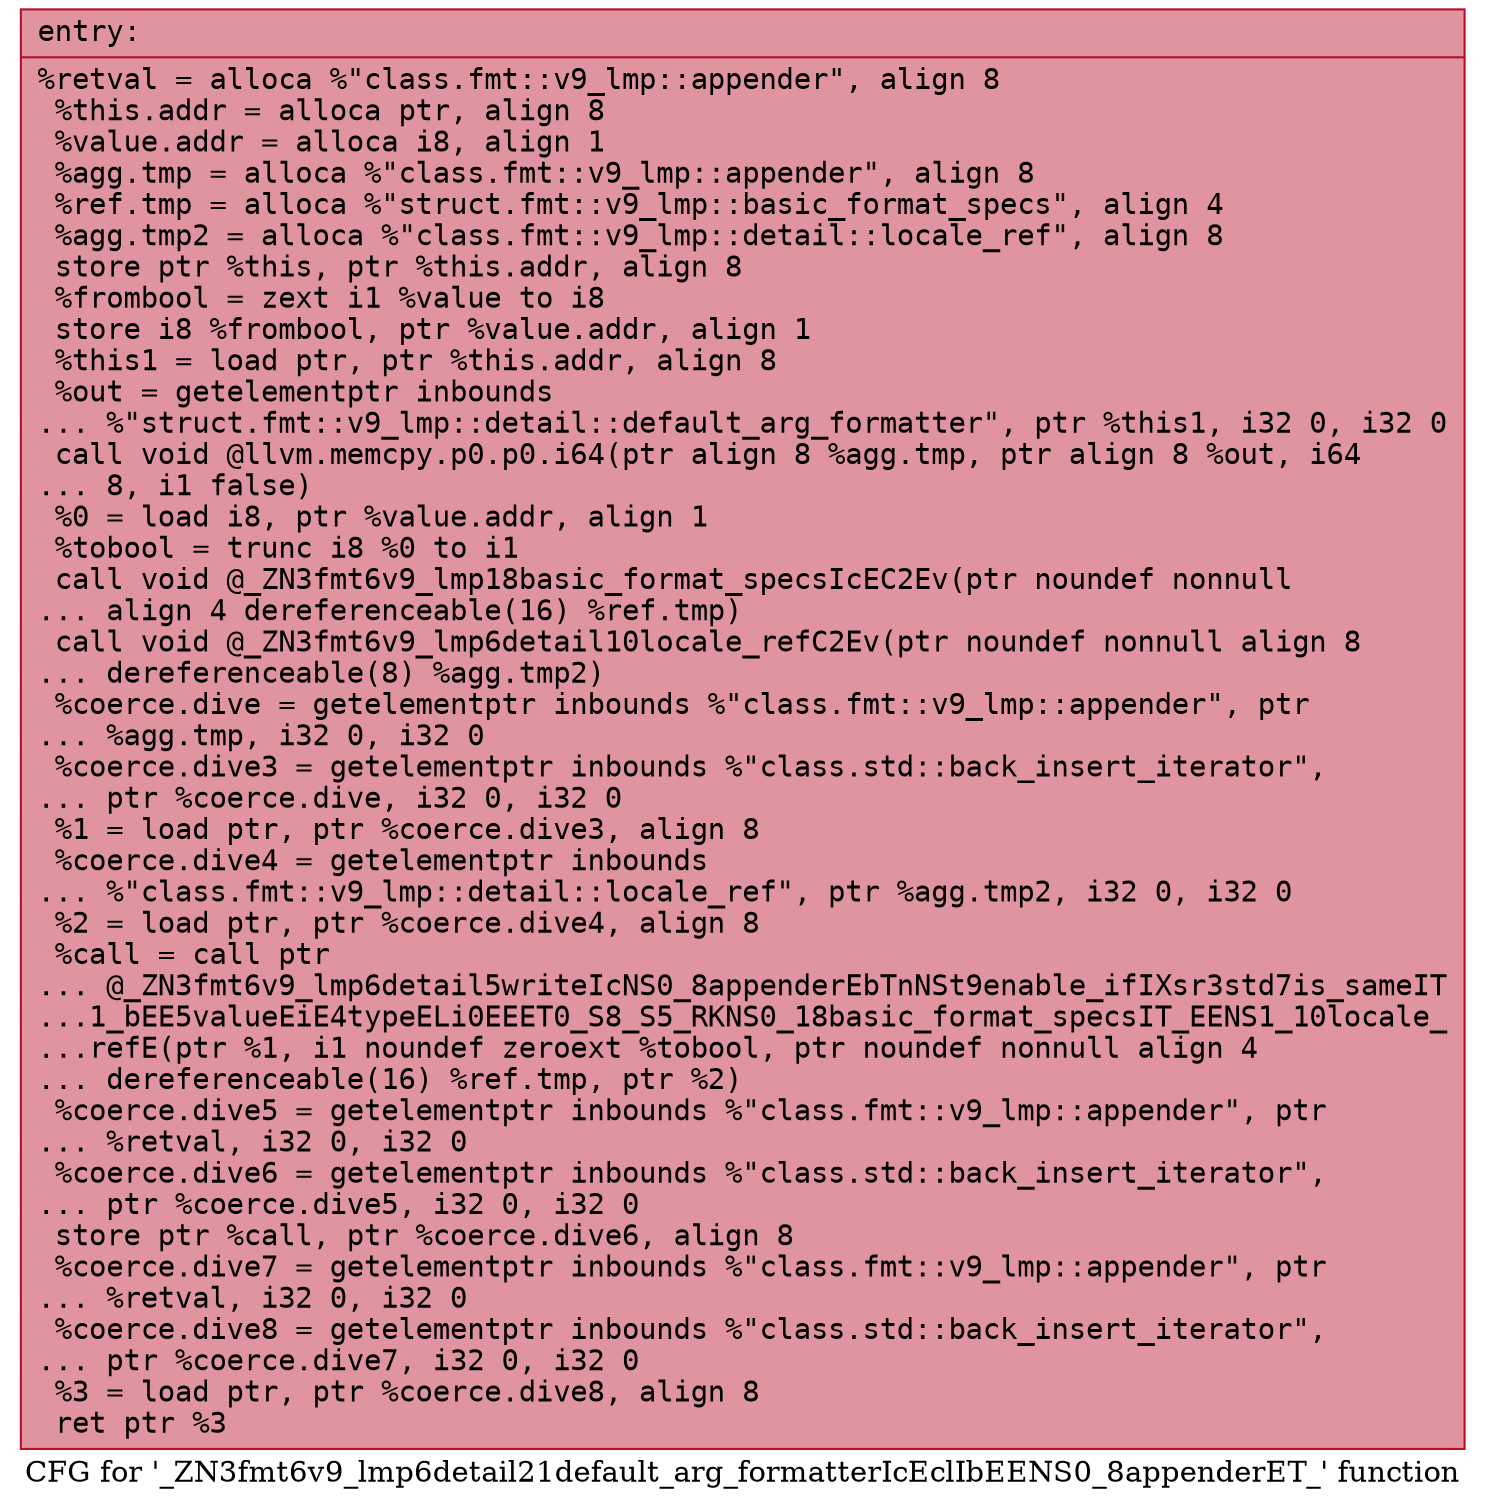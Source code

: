 digraph "CFG for '_ZN3fmt6v9_lmp6detail21default_arg_formatterIcEclIbEENS0_8appenderET_' function" {
	label="CFG for '_ZN3fmt6v9_lmp6detail21default_arg_formatterIcEclIbEENS0_8appenderET_' function";

	Node0x55fec307a2f0 [shape=record,color="#b70d28ff", style=filled, fillcolor="#b70d2870" fontname="Courier",label="{entry:\l|  %retval = alloca %\"class.fmt::v9_lmp::appender\", align 8\l  %this.addr = alloca ptr, align 8\l  %value.addr = alloca i8, align 1\l  %agg.tmp = alloca %\"class.fmt::v9_lmp::appender\", align 8\l  %ref.tmp = alloca %\"struct.fmt::v9_lmp::basic_format_specs\", align 4\l  %agg.tmp2 = alloca %\"class.fmt::v9_lmp::detail::locale_ref\", align 8\l  store ptr %this, ptr %this.addr, align 8\l  %frombool = zext i1 %value to i8\l  store i8 %frombool, ptr %value.addr, align 1\l  %this1 = load ptr, ptr %this.addr, align 8\l  %out = getelementptr inbounds\l... %\"struct.fmt::v9_lmp::detail::default_arg_formatter\", ptr %this1, i32 0, i32 0\l  call void @llvm.memcpy.p0.p0.i64(ptr align 8 %agg.tmp, ptr align 8 %out, i64\l... 8, i1 false)\l  %0 = load i8, ptr %value.addr, align 1\l  %tobool = trunc i8 %0 to i1\l  call void @_ZN3fmt6v9_lmp18basic_format_specsIcEC2Ev(ptr noundef nonnull\l... align 4 dereferenceable(16) %ref.tmp)\l  call void @_ZN3fmt6v9_lmp6detail10locale_refC2Ev(ptr noundef nonnull align 8\l... dereferenceable(8) %agg.tmp2)\l  %coerce.dive = getelementptr inbounds %\"class.fmt::v9_lmp::appender\", ptr\l... %agg.tmp, i32 0, i32 0\l  %coerce.dive3 = getelementptr inbounds %\"class.std::back_insert_iterator\",\l... ptr %coerce.dive, i32 0, i32 0\l  %1 = load ptr, ptr %coerce.dive3, align 8\l  %coerce.dive4 = getelementptr inbounds\l... %\"class.fmt::v9_lmp::detail::locale_ref\", ptr %agg.tmp2, i32 0, i32 0\l  %2 = load ptr, ptr %coerce.dive4, align 8\l  %call = call ptr\l... @_ZN3fmt6v9_lmp6detail5writeIcNS0_8appenderEbTnNSt9enable_ifIXsr3std7is_sameIT\l...1_bEE5valueEiE4typeELi0EEET0_S8_S5_RKNS0_18basic_format_specsIT_EENS1_10locale_\l...refE(ptr %1, i1 noundef zeroext %tobool, ptr noundef nonnull align 4\l... dereferenceable(16) %ref.tmp, ptr %2)\l  %coerce.dive5 = getelementptr inbounds %\"class.fmt::v9_lmp::appender\", ptr\l... %retval, i32 0, i32 0\l  %coerce.dive6 = getelementptr inbounds %\"class.std::back_insert_iterator\",\l... ptr %coerce.dive5, i32 0, i32 0\l  store ptr %call, ptr %coerce.dive6, align 8\l  %coerce.dive7 = getelementptr inbounds %\"class.fmt::v9_lmp::appender\", ptr\l... %retval, i32 0, i32 0\l  %coerce.dive8 = getelementptr inbounds %\"class.std::back_insert_iterator\",\l... ptr %coerce.dive7, i32 0, i32 0\l  %3 = load ptr, ptr %coerce.dive8, align 8\l  ret ptr %3\l}"];
}
